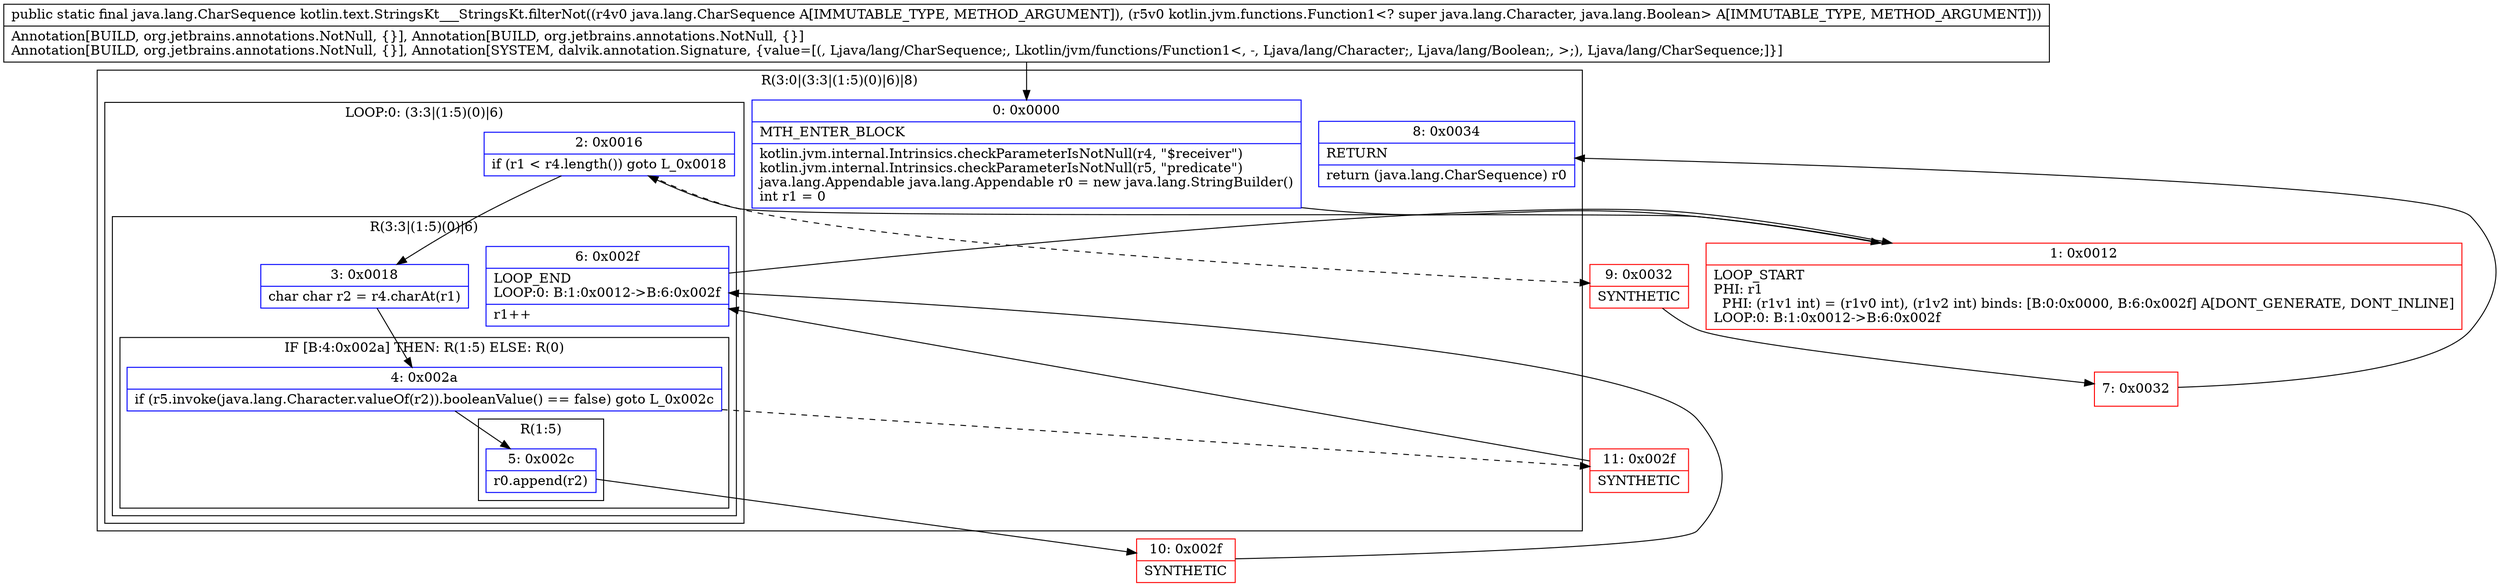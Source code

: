 digraph "CFG forkotlin.text.StringsKt___StringsKt.filterNot(Ljava\/lang\/CharSequence;Lkotlin\/jvm\/functions\/Function1;)Ljava\/lang\/CharSequence;" {
subgraph cluster_Region_694344849 {
label = "R(3:0|(3:3|(1:5)(0)|6)|8)";
node [shape=record,color=blue];
Node_0 [shape=record,label="{0\:\ 0x0000|MTH_ENTER_BLOCK\l|kotlin.jvm.internal.Intrinsics.checkParameterIsNotNull(r4, \"$receiver\")\lkotlin.jvm.internal.Intrinsics.checkParameterIsNotNull(r5, \"predicate\")\ljava.lang.Appendable java.lang.Appendable r0 = new java.lang.StringBuilder()\lint r1 = 0\l}"];
subgraph cluster_LoopRegion_1786108168 {
label = "LOOP:0: (3:3|(1:5)(0)|6)";
node [shape=record,color=blue];
Node_2 [shape=record,label="{2\:\ 0x0016|if (r1 \< r4.length()) goto L_0x0018\l}"];
subgraph cluster_Region_264474640 {
label = "R(3:3|(1:5)(0)|6)";
node [shape=record,color=blue];
Node_3 [shape=record,label="{3\:\ 0x0018|char char r2 = r4.charAt(r1)\l}"];
subgraph cluster_IfRegion_821711661 {
label = "IF [B:4:0x002a] THEN: R(1:5) ELSE: R(0)";
node [shape=record,color=blue];
Node_4 [shape=record,label="{4\:\ 0x002a|if (r5.invoke(java.lang.Character.valueOf(r2)).booleanValue() == false) goto L_0x002c\l}"];
subgraph cluster_Region_182972912 {
label = "R(1:5)";
node [shape=record,color=blue];
Node_5 [shape=record,label="{5\:\ 0x002c|r0.append(r2)\l}"];
}
subgraph cluster_Region_1179532173 {
label = "R(0)";
node [shape=record,color=blue];
}
}
Node_6 [shape=record,label="{6\:\ 0x002f|LOOP_END\lLOOP:0: B:1:0x0012\-\>B:6:0x002f\l|r1++\l}"];
}
}
Node_8 [shape=record,label="{8\:\ 0x0034|RETURN\l|return (java.lang.CharSequence) r0\l}"];
}
Node_1 [shape=record,color=red,label="{1\:\ 0x0012|LOOP_START\lPHI: r1 \l  PHI: (r1v1 int) = (r1v0 int), (r1v2 int) binds: [B:0:0x0000, B:6:0x002f] A[DONT_GENERATE, DONT_INLINE]\lLOOP:0: B:1:0x0012\-\>B:6:0x002f\l}"];
Node_7 [shape=record,color=red,label="{7\:\ 0x0032}"];
Node_9 [shape=record,color=red,label="{9\:\ 0x0032|SYNTHETIC\l}"];
Node_10 [shape=record,color=red,label="{10\:\ 0x002f|SYNTHETIC\l}"];
Node_11 [shape=record,color=red,label="{11\:\ 0x002f|SYNTHETIC\l}"];
MethodNode[shape=record,label="{public static final java.lang.CharSequence kotlin.text.StringsKt___StringsKt.filterNot((r4v0 java.lang.CharSequence A[IMMUTABLE_TYPE, METHOD_ARGUMENT]), (r5v0 kotlin.jvm.functions.Function1\<? super java.lang.Character, java.lang.Boolean\> A[IMMUTABLE_TYPE, METHOD_ARGUMENT]))  | Annotation[BUILD, org.jetbrains.annotations.NotNull, \{\}], Annotation[BUILD, org.jetbrains.annotations.NotNull, \{\}]\lAnnotation[BUILD, org.jetbrains.annotations.NotNull, \{\}], Annotation[SYSTEM, dalvik.annotation.Signature, \{value=[(, Ljava\/lang\/CharSequence;, Lkotlin\/jvm\/functions\/Function1\<, \-, Ljava\/lang\/Character;, Ljava\/lang\/Boolean;, \>;), Ljava\/lang\/CharSequence;]\}]\l}"];
MethodNode -> Node_0;
Node_0 -> Node_1;
Node_2 -> Node_3;
Node_2 -> Node_9[style=dashed];
Node_3 -> Node_4;
Node_4 -> Node_5;
Node_4 -> Node_11[style=dashed];
Node_5 -> Node_10;
Node_6 -> Node_1;
Node_1 -> Node_2;
Node_7 -> Node_8;
Node_9 -> Node_7;
Node_10 -> Node_6;
Node_11 -> Node_6;
}

